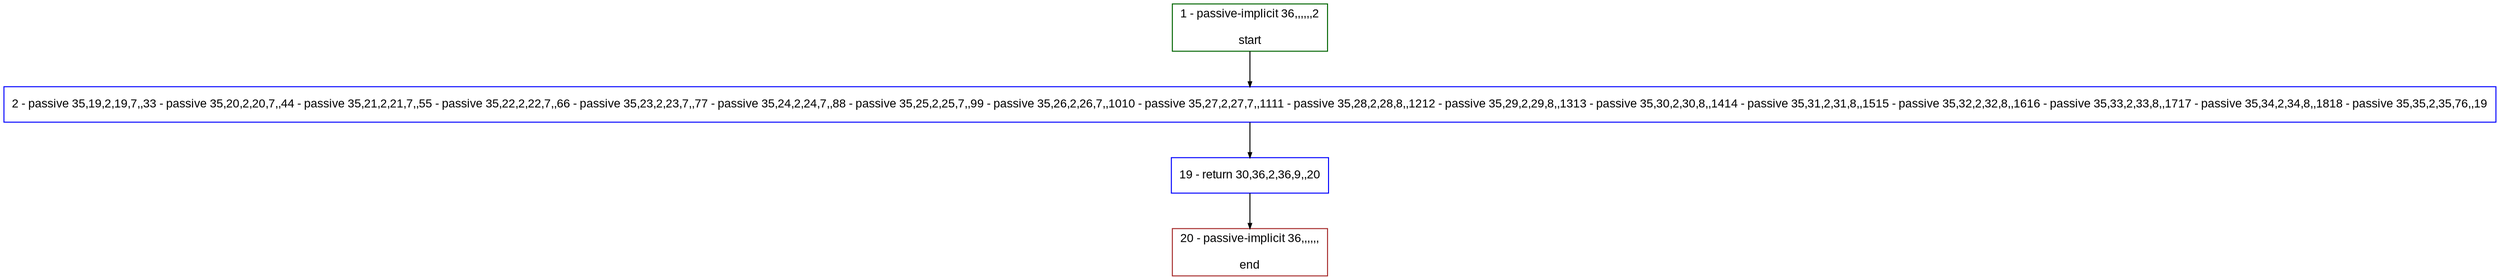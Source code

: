 digraph "" {
  graph [bgcolor="white", fillcolor="#FFFFCC", pack="true", packmode="clust", fontname="Arial", label="", fontsize="12", compound="true", style="rounded,filled"];
  node [node_initialized="no", fillcolor="white", fontname="Arial", label="", color="grey", fontsize="12", fixedsize="false", compound="true", shape="rectangle", style="filled"];
  edge [arrowtail="none", lhead="", fontcolor="black", fontname="Arial", label="", color="black", fontsize="12", arrowhead="normal", arrowsize="0.5", compound="true", ltail="", dir="forward"];
  __N1 [fillcolor="#ffffff", label="2 - passive 35,19,2,19,7,,33 - passive 35,20,2,20,7,,44 - passive 35,21,2,21,7,,55 - passive 35,22,2,22,7,,66 - passive 35,23,2,23,7,,77 - passive 35,24,2,24,7,,88 - passive 35,25,2,25,7,,99 - passive 35,26,2,26,7,,1010 - passive 35,27,2,27,7,,1111 - passive 35,28,2,28,8,,1212 - passive 35,29,2,29,8,,1313 - passive 35,30,2,30,8,,1414 - passive 35,31,2,31,8,,1515 - passive 35,32,2,32,8,,1616 - passive 35,33,2,33,8,,1717 - passive 35,34,2,34,8,,1818 - passive 35,35,2,35,76,,19", color="#0000ff", shape="box", style="filled"];
  __N2 [fillcolor="#ffffff", label="1 - passive-implicit 36,,,,,,2\n\nstart", color="#006400", shape="box", style="filled"];
  __N3 [fillcolor="#ffffff", label="19 - return 30,36,2,36,9,,20", color="#0000ff", shape="box", style="filled"];
  __N4 [fillcolor="#ffffff", label="20 - passive-implicit 36,,,,,,\n\nend", color="#a52a2a", shape="box", style="filled"];
  __N2 -> __N1 [arrowtail="none", color="#000000", label="", arrowhead="normal", dir="forward"];
  __N1 -> __N3 [arrowtail="none", color="#000000", label="", arrowhead="normal", dir="forward"];
  __N3 -> __N4 [arrowtail="none", color="#000000", label="", arrowhead="normal", dir="forward"];
}
